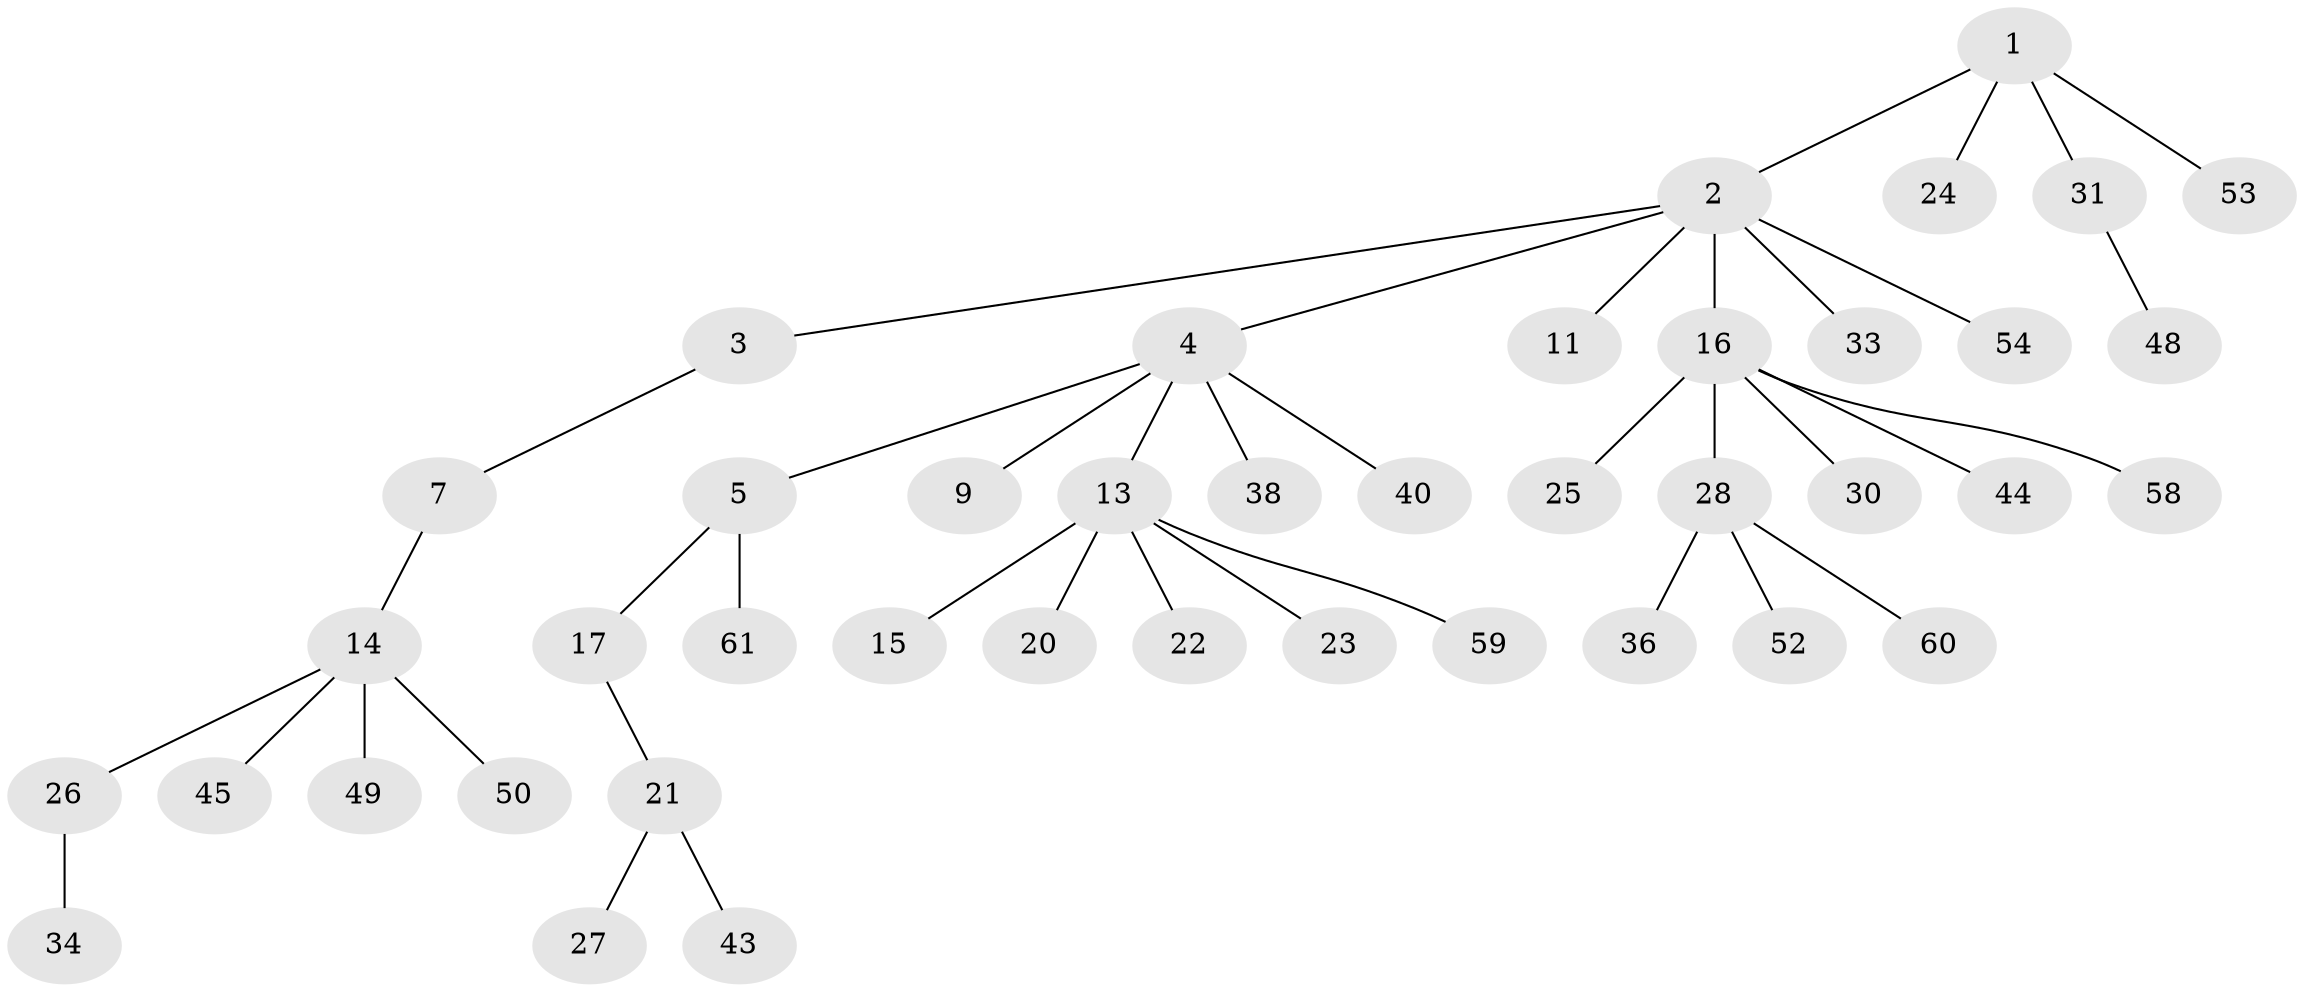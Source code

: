 // original degree distribution, {5: 0.04918032786885246, 3: 0.08196721311475409, 6: 0.01639344262295082, 2: 0.22950819672131148, 4: 0.06557377049180328, 1: 0.5409836065573771, 7: 0.01639344262295082}
// Generated by graph-tools (version 1.1) at 2025/11/02/27/25 16:11:25]
// undirected, 42 vertices, 41 edges
graph export_dot {
graph [start="1"]
  node [color=gray90,style=filled];
  1 [super="+10"];
  2 [super="+8"];
  3 [super="+46"];
  4 [super="+6"];
  5 [super="+32"];
  7;
  9;
  11 [super="+12"];
  13 [super="+29"];
  14 [super="+39"];
  15 [super="+19"];
  16 [super="+18"];
  17;
  20;
  21 [super="+57"];
  22;
  23 [super="+41"];
  24;
  25 [super="+56"];
  26;
  27;
  28 [super="+35"];
  30 [super="+42"];
  31 [super="+37"];
  33;
  34 [super="+47"];
  36;
  38;
  40;
  43;
  44 [super="+51"];
  45;
  48;
  49;
  50 [super="+55"];
  52;
  53;
  54;
  58;
  59;
  60;
  61;
  1 -- 2;
  1 -- 24;
  1 -- 31;
  1 -- 53;
  2 -- 3;
  2 -- 4;
  2 -- 16;
  2 -- 33;
  2 -- 11;
  2 -- 54;
  3 -- 7;
  4 -- 5;
  4 -- 9;
  4 -- 38;
  4 -- 40;
  4 -- 13;
  5 -- 17;
  5 -- 61;
  7 -- 14;
  13 -- 15;
  13 -- 20;
  13 -- 22;
  13 -- 23;
  13 -- 59;
  14 -- 26;
  14 -- 49;
  14 -- 50;
  14 -- 45;
  16 -- 30;
  16 -- 25;
  16 -- 58;
  16 -- 28;
  16 -- 44;
  17 -- 21;
  21 -- 27;
  21 -- 43;
  26 -- 34;
  28 -- 60;
  28 -- 36;
  28 -- 52;
  31 -- 48;
}

